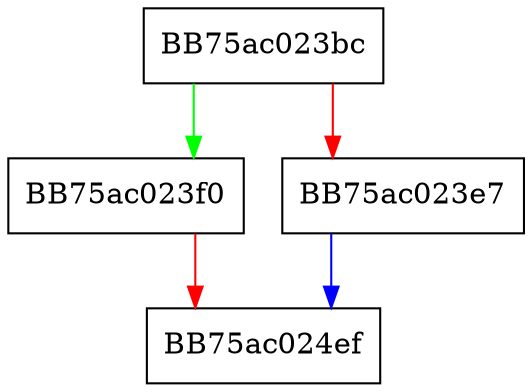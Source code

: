 digraph ZSTD_estimateSubBlockSize_sequences {
  node [shape="box"];
  graph [splines=ortho];
  BB75ac023bc -> BB75ac023f0 [color="green"];
  BB75ac023bc -> BB75ac023e7 [color="red"];
  BB75ac023e7 -> BB75ac024ef [color="blue"];
  BB75ac023f0 -> BB75ac024ef [color="red"];
}
